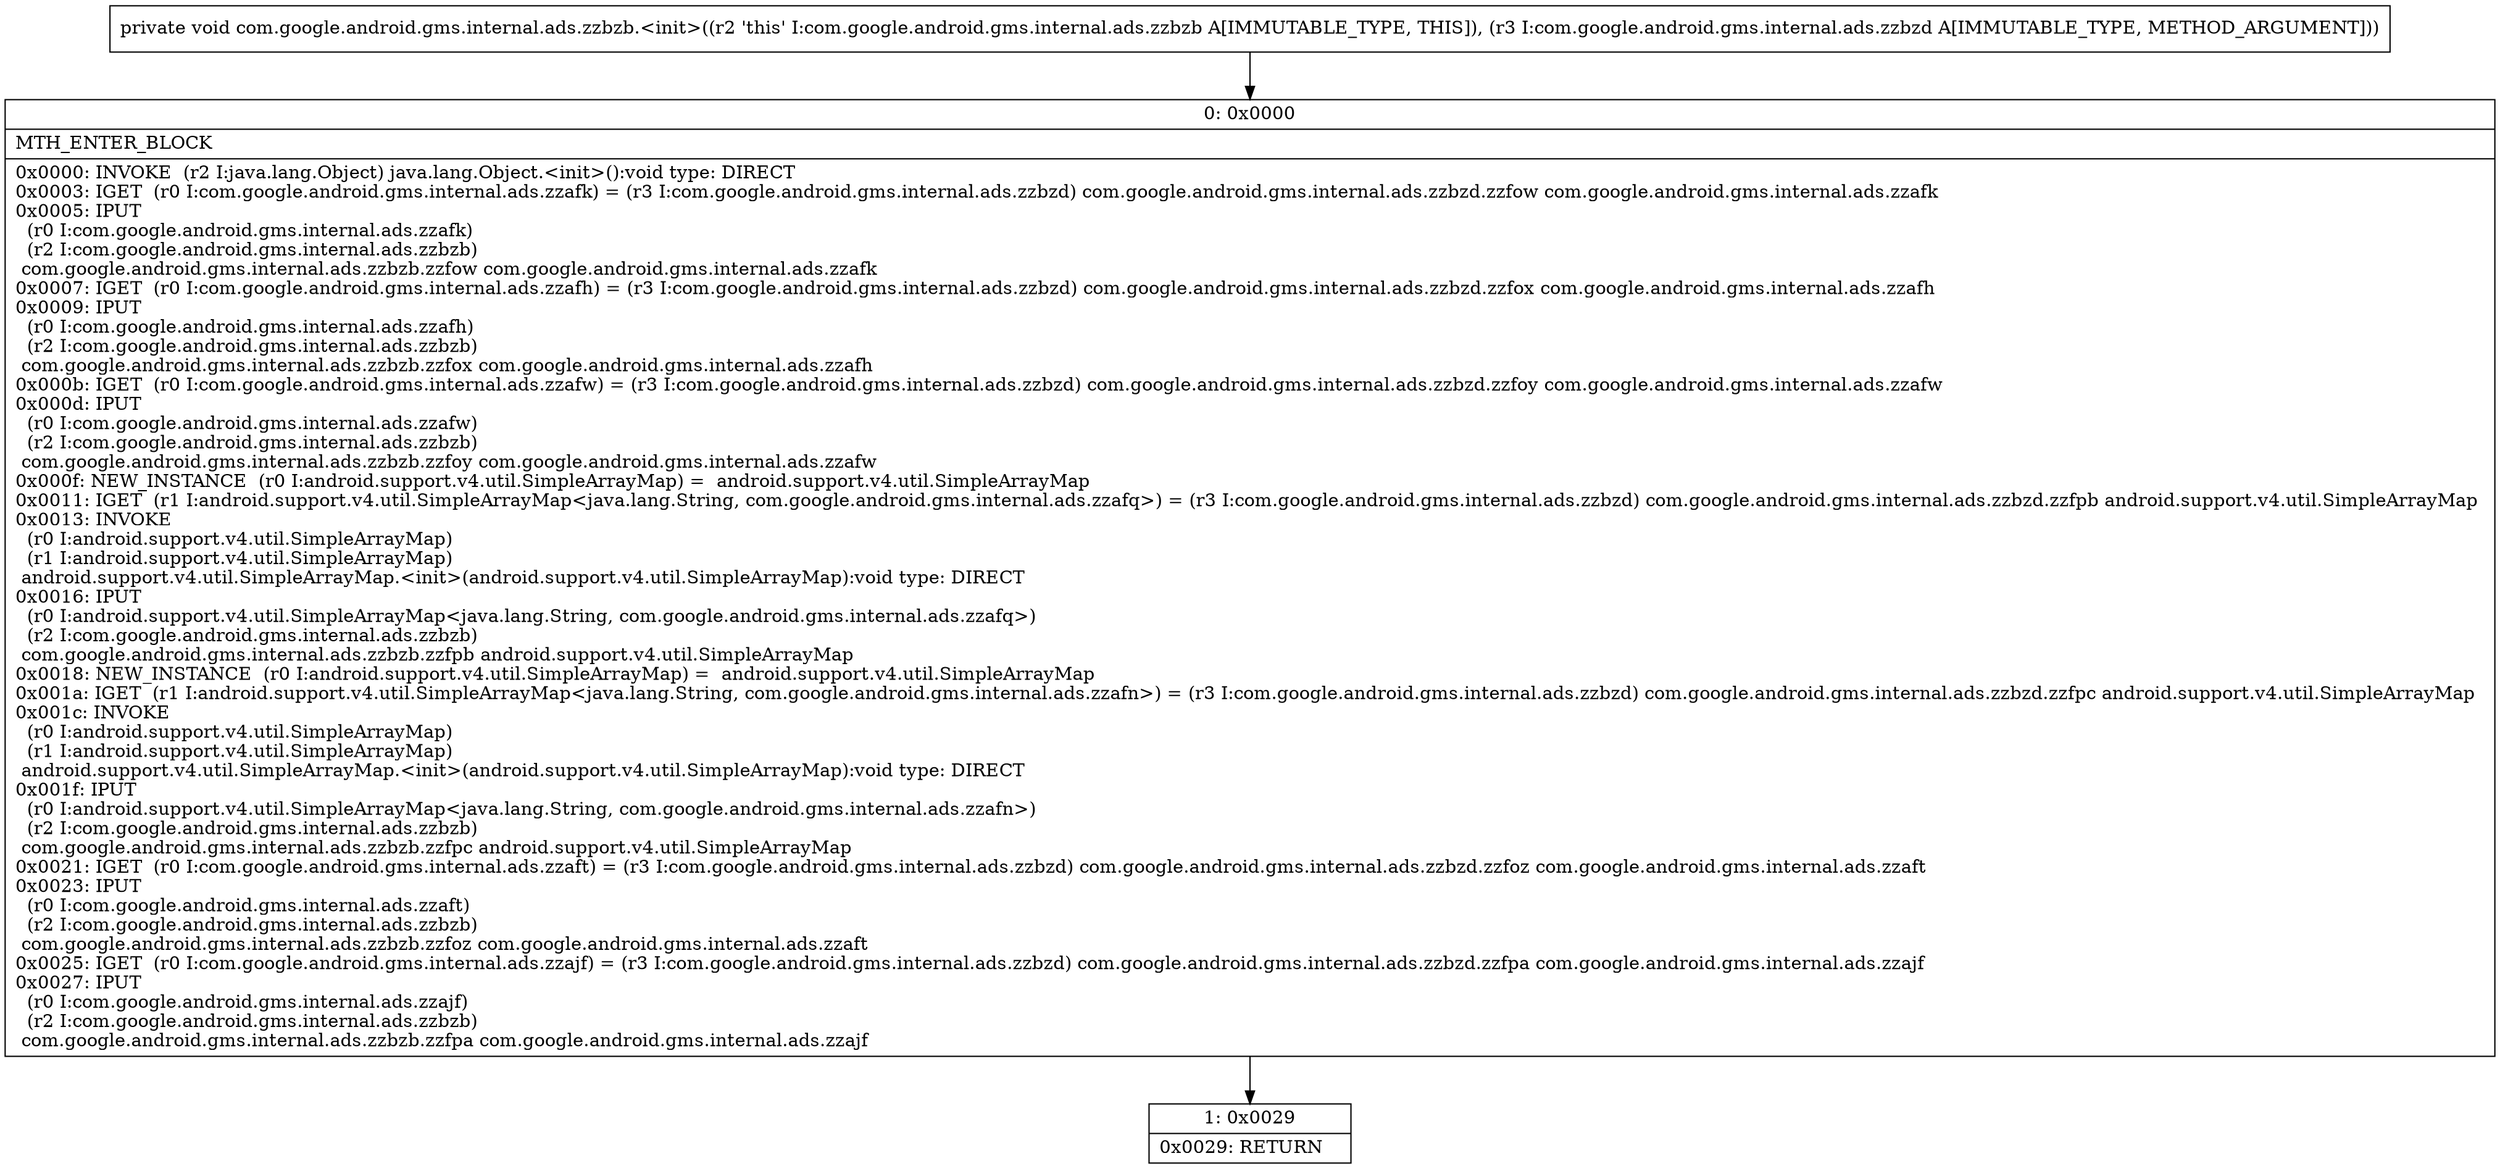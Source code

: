 digraph "CFG forcom.google.android.gms.internal.ads.zzbzb.\<init\>(Lcom\/google\/android\/gms\/internal\/ads\/zzbzd;)V" {
Node_0 [shape=record,label="{0\:\ 0x0000|MTH_ENTER_BLOCK\l|0x0000: INVOKE  (r2 I:java.lang.Object) java.lang.Object.\<init\>():void type: DIRECT \l0x0003: IGET  (r0 I:com.google.android.gms.internal.ads.zzafk) = (r3 I:com.google.android.gms.internal.ads.zzbzd) com.google.android.gms.internal.ads.zzbzd.zzfow com.google.android.gms.internal.ads.zzafk \l0x0005: IPUT  \l  (r0 I:com.google.android.gms.internal.ads.zzafk)\l  (r2 I:com.google.android.gms.internal.ads.zzbzb)\l com.google.android.gms.internal.ads.zzbzb.zzfow com.google.android.gms.internal.ads.zzafk \l0x0007: IGET  (r0 I:com.google.android.gms.internal.ads.zzafh) = (r3 I:com.google.android.gms.internal.ads.zzbzd) com.google.android.gms.internal.ads.zzbzd.zzfox com.google.android.gms.internal.ads.zzafh \l0x0009: IPUT  \l  (r0 I:com.google.android.gms.internal.ads.zzafh)\l  (r2 I:com.google.android.gms.internal.ads.zzbzb)\l com.google.android.gms.internal.ads.zzbzb.zzfox com.google.android.gms.internal.ads.zzafh \l0x000b: IGET  (r0 I:com.google.android.gms.internal.ads.zzafw) = (r3 I:com.google.android.gms.internal.ads.zzbzd) com.google.android.gms.internal.ads.zzbzd.zzfoy com.google.android.gms.internal.ads.zzafw \l0x000d: IPUT  \l  (r0 I:com.google.android.gms.internal.ads.zzafw)\l  (r2 I:com.google.android.gms.internal.ads.zzbzb)\l com.google.android.gms.internal.ads.zzbzb.zzfoy com.google.android.gms.internal.ads.zzafw \l0x000f: NEW_INSTANCE  (r0 I:android.support.v4.util.SimpleArrayMap) =  android.support.v4.util.SimpleArrayMap \l0x0011: IGET  (r1 I:android.support.v4.util.SimpleArrayMap\<java.lang.String, com.google.android.gms.internal.ads.zzafq\>) = (r3 I:com.google.android.gms.internal.ads.zzbzd) com.google.android.gms.internal.ads.zzbzd.zzfpb android.support.v4.util.SimpleArrayMap \l0x0013: INVOKE  \l  (r0 I:android.support.v4.util.SimpleArrayMap)\l  (r1 I:android.support.v4.util.SimpleArrayMap)\l android.support.v4.util.SimpleArrayMap.\<init\>(android.support.v4.util.SimpleArrayMap):void type: DIRECT \l0x0016: IPUT  \l  (r0 I:android.support.v4.util.SimpleArrayMap\<java.lang.String, com.google.android.gms.internal.ads.zzafq\>)\l  (r2 I:com.google.android.gms.internal.ads.zzbzb)\l com.google.android.gms.internal.ads.zzbzb.zzfpb android.support.v4.util.SimpleArrayMap \l0x0018: NEW_INSTANCE  (r0 I:android.support.v4.util.SimpleArrayMap) =  android.support.v4.util.SimpleArrayMap \l0x001a: IGET  (r1 I:android.support.v4.util.SimpleArrayMap\<java.lang.String, com.google.android.gms.internal.ads.zzafn\>) = (r3 I:com.google.android.gms.internal.ads.zzbzd) com.google.android.gms.internal.ads.zzbzd.zzfpc android.support.v4.util.SimpleArrayMap \l0x001c: INVOKE  \l  (r0 I:android.support.v4.util.SimpleArrayMap)\l  (r1 I:android.support.v4.util.SimpleArrayMap)\l android.support.v4.util.SimpleArrayMap.\<init\>(android.support.v4.util.SimpleArrayMap):void type: DIRECT \l0x001f: IPUT  \l  (r0 I:android.support.v4.util.SimpleArrayMap\<java.lang.String, com.google.android.gms.internal.ads.zzafn\>)\l  (r2 I:com.google.android.gms.internal.ads.zzbzb)\l com.google.android.gms.internal.ads.zzbzb.zzfpc android.support.v4.util.SimpleArrayMap \l0x0021: IGET  (r0 I:com.google.android.gms.internal.ads.zzaft) = (r3 I:com.google.android.gms.internal.ads.zzbzd) com.google.android.gms.internal.ads.zzbzd.zzfoz com.google.android.gms.internal.ads.zzaft \l0x0023: IPUT  \l  (r0 I:com.google.android.gms.internal.ads.zzaft)\l  (r2 I:com.google.android.gms.internal.ads.zzbzb)\l com.google.android.gms.internal.ads.zzbzb.zzfoz com.google.android.gms.internal.ads.zzaft \l0x0025: IGET  (r0 I:com.google.android.gms.internal.ads.zzajf) = (r3 I:com.google.android.gms.internal.ads.zzbzd) com.google.android.gms.internal.ads.zzbzd.zzfpa com.google.android.gms.internal.ads.zzajf \l0x0027: IPUT  \l  (r0 I:com.google.android.gms.internal.ads.zzajf)\l  (r2 I:com.google.android.gms.internal.ads.zzbzb)\l com.google.android.gms.internal.ads.zzbzb.zzfpa com.google.android.gms.internal.ads.zzajf \l}"];
Node_1 [shape=record,label="{1\:\ 0x0029|0x0029: RETURN   \l}"];
MethodNode[shape=record,label="{private void com.google.android.gms.internal.ads.zzbzb.\<init\>((r2 'this' I:com.google.android.gms.internal.ads.zzbzb A[IMMUTABLE_TYPE, THIS]), (r3 I:com.google.android.gms.internal.ads.zzbzd A[IMMUTABLE_TYPE, METHOD_ARGUMENT])) }"];
MethodNode -> Node_0;
Node_0 -> Node_1;
}

